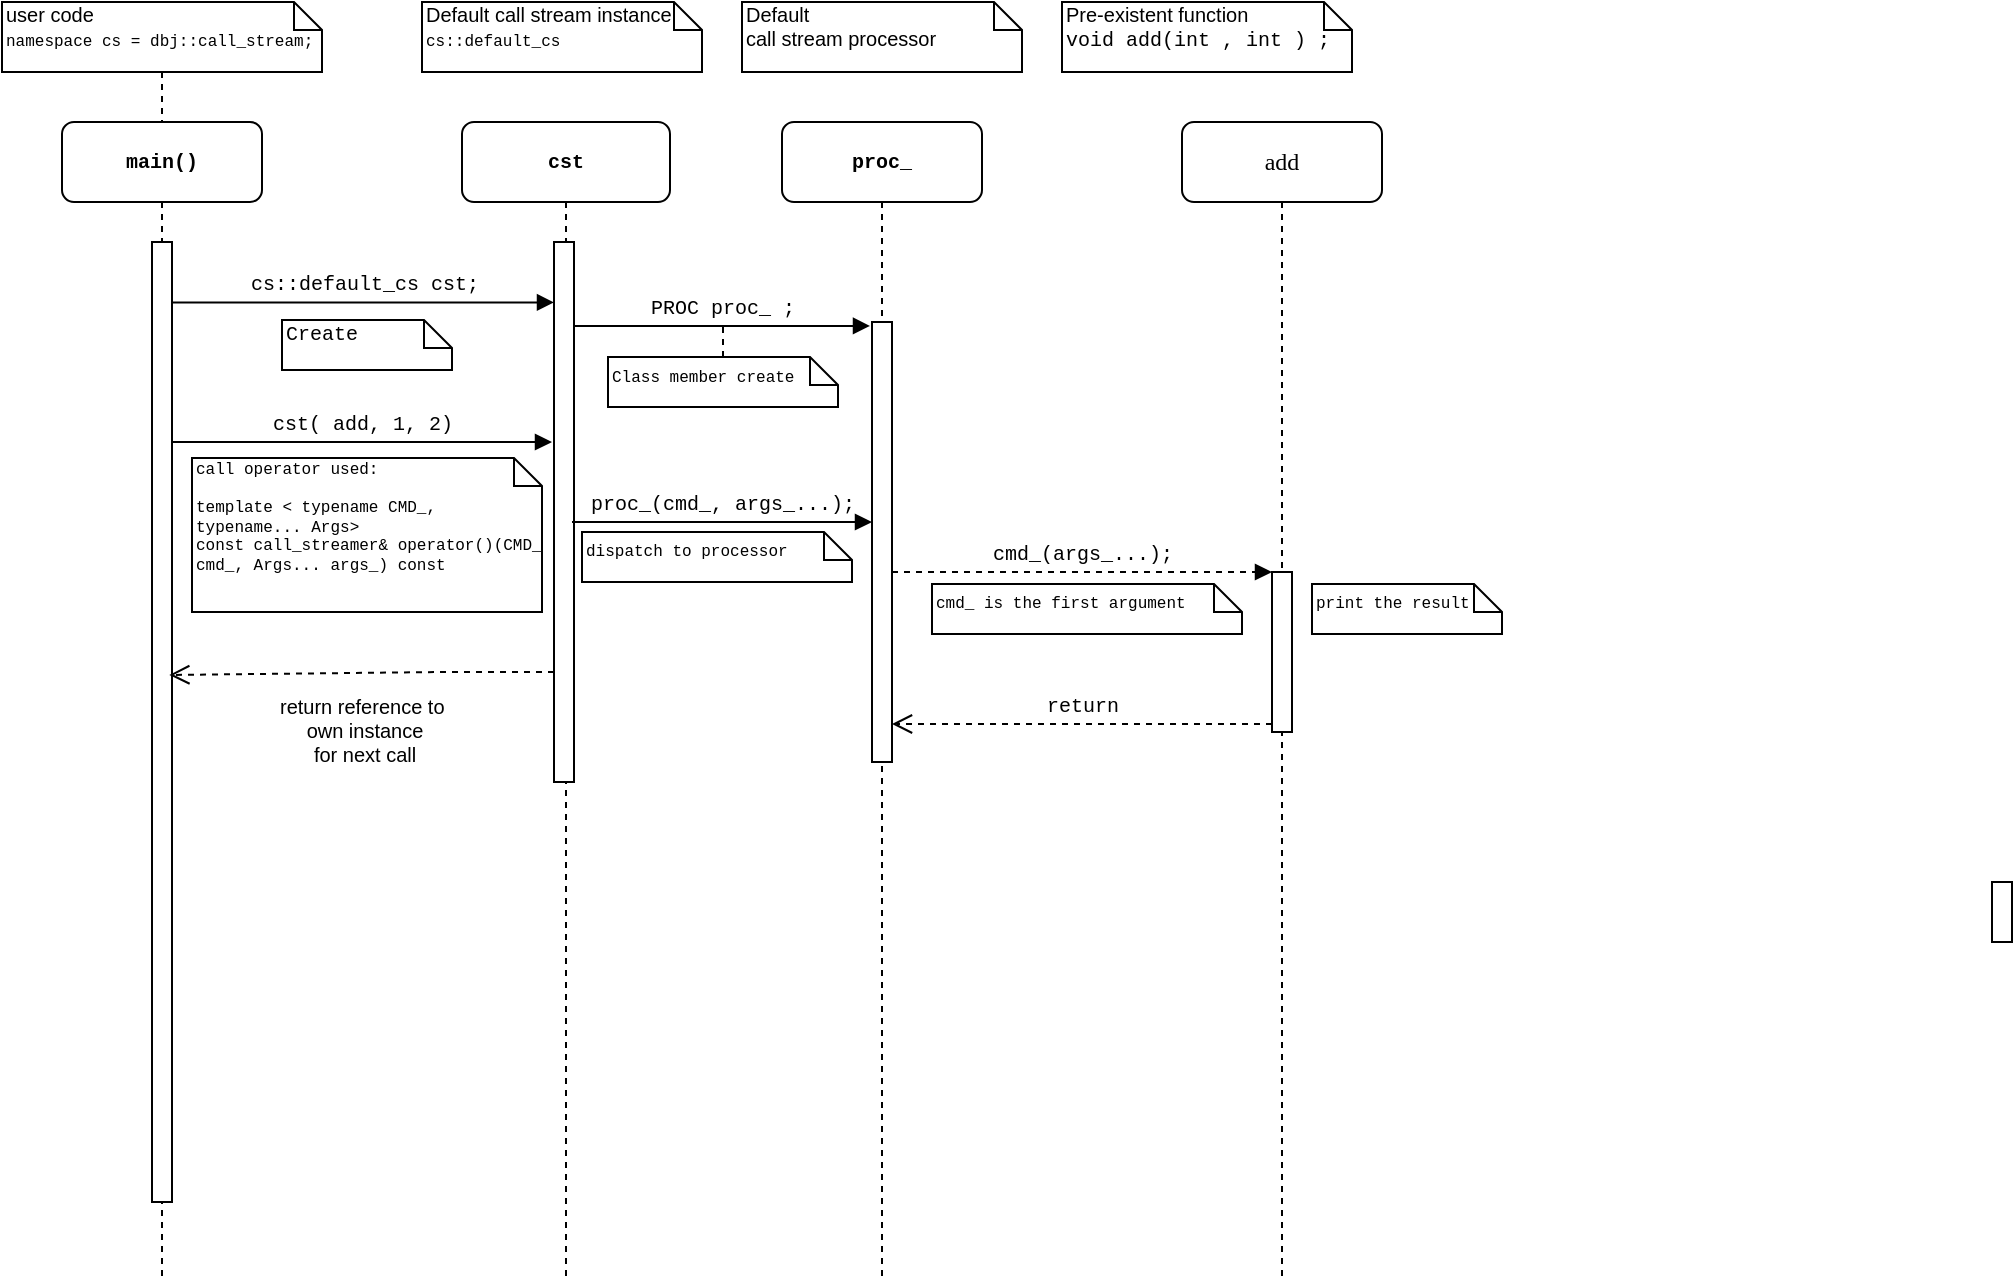 <mxfile version="10.8.2" type="github"><diagram name="Page-1" id="13e1069c-82ec-6db2-03f1-153e76fe0fe0"><mxGraphModel dx="465" dy="238" grid="1" gridSize="5" guides="1" tooltips="1" connect="1" arrows="1" fold="1" page="1" pageScale="1" pageWidth="1654" pageHeight="1169" background="#ffffff" math="0" shadow="0"><root><mxCell id="0"/><mxCell id="1" parent="0"/><mxCell id="7baba1c4bc27f4b0-2" value="&lt;font style=&quot;font-size: 10px&quot;&gt;cst&lt;/font&gt;" style="shape=umlLifeline;perimeter=lifelinePerimeter;whiteSpace=wrap;html=1;container=1;collapsible=0;recursiveResize=0;outlineConnect=0;rounded=1;shadow=0;comic=0;labelBackgroundColor=none;strokeColor=#000000;strokeWidth=1;fillColor=#FFFFFF;fontFamily=Courier New;fontSize=12;fontColor=#000000;align=center;fontStyle=1" parent="1" vertex="1"><mxGeometry x="240" y="80" width="104" height="580" as="geometry"/></mxCell><mxCell id="7baba1c4bc27f4b0-10" value="" style="html=1;points=[];perimeter=orthogonalPerimeter;rounded=0;shadow=0;comic=0;labelBackgroundColor=none;strokeColor=#000000;strokeWidth=1;fillColor=#FFFFFF;fontFamily=Verdana;fontSize=12;fontColor=#000000;align=center;" parent="7baba1c4bc27f4b0-2" vertex="1"><mxGeometry x="46" y="60" width="10" height="270" as="geometry"/></mxCell><mxCell id="7baba1c4bc27f4b0-3" value="&lt;font style=&quot;font-size: 10px&quot;&gt;proc_&lt;/font&gt;" style="shape=umlLifeline;perimeter=lifelinePerimeter;whiteSpace=wrap;html=1;container=1;collapsible=0;recursiveResize=0;outlineConnect=0;rounded=1;shadow=0;comic=0;labelBackgroundColor=none;strokeColor=#000000;strokeWidth=1;fillColor=#FFFFFF;fontFamily=Courier New;fontSize=12;fontColor=#000000;align=center;fontStyle=1" parent="1" vertex="1"><mxGeometry x="400" y="80" width="100" height="580" as="geometry"/></mxCell><mxCell id="7baba1c4bc27f4b0-13" value="" style="html=1;points=[];perimeter=orthogonalPerimeter;rounded=0;shadow=0;comic=0;labelBackgroundColor=none;strokeColor=#000000;strokeWidth=1;fillColor=#FFFFFF;fontFamily=Verdana;fontSize=12;fontColor=#000000;align=center;" parent="7baba1c4bc27f4b0-3" vertex="1"><mxGeometry x="45" y="100" width="10" height="220" as="geometry"/></mxCell><mxCell id="7baba1c4bc27f4b0-4" value="add" style="shape=umlLifeline;perimeter=lifelinePerimeter;whiteSpace=wrap;html=1;container=1;collapsible=0;recursiveResize=0;outlineConnect=0;rounded=1;shadow=0;comic=0;labelBackgroundColor=none;strokeColor=#000000;strokeWidth=1;fillColor=#FFFFFF;fontFamily=Verdana;fontSize=12;fontColor=#000000;align=center;" parent="1" vertex="1"><mxGeometry x="600" y="80" width="100" height="580" as="geometry"/></mxCell><mxCell id="iStF554f-nOKTjSdc0G1-41" value="" style="html=1;points=[];perimeter=orthogonalPerimeter;fontFamily=Helvetica;fontSize=10;" vertex="1" parent="7baba1c4bc27f4b0-4"><mxGeometry x="45" y="225" width="10" height="80" as="geometry"/></mxCell><mxCell id="7baba1c4bc27f4b0-8" value="main()" style="shape=umlLifeline;perimeter=lifelinePerimeter;whiteSpace=wrap;html=1;container=1;collapsible=0;recursiveResize=0;outlineConnect=0;rounded=1;shadow=0;comic=0;labelBackgroundColor=none;strokeColor=#000000;strokeWidth=1;fillColor=#FFFFFF;fontFamily=Courier New;fontSize=10;fontColor=#000000;align=center;fontStyle=1" parent="1" vertex="1"><mxGeometry x="40" y="80" width="100" height="580" as="geometry"/></mxCell><mxCell id="7baba1c4bc27f4b0-9" value="" style="html=1;points=[];perimeter=orthogonalPerimeter;rounded=0;shadow=0;comic=0;labelBackgroundColor=none;strokeColor=#000000;strokeWidth=1;fillColor=#FFFFFF;fontFamily=Verdana;fontSize=12;fontColor=#000000;align=center;" parent="7baba1c4bc27f4b0-8" vertex="1"><mxGeometry x="45" y="60" width="10" height="480" as="geometry"/></mxCell><mxCell id="iStF554f-nOKTjSdc0G1-34" style="edgeStyle=none;rounded=0;orthogonalLoop=1;jettySize=auto;html=1;entryX=0.46;entryY=-0.002;entryDx=0;entryDy=0;entryPerimeter=0;dashed=1;endArrow=none;endFill=0;fontFamily=Helvetica;fontSize=10;" edge="1" parent="7baba1c4bc27f4b0-8" source="7baba1c4bc27f4b0-8" target="7baba1c4bc27f4b0-9"><mxGeometry relative="1" as="geometry"/></mxCell><mxCell id="7baba1c4bc27f4b0-25" value="" style="html=1;points=[];perimeter=orthogonalPerimeter;rounded=0;shadow=0;comic=0;labelBackgroundColor=none;strokeColor=#000000;strokeWidth=1;fillColor=#FFFFFF;fontFamily=Verdana;fontSize=12;fontColor=#000000;align=center;" parent="1" vertex="1"><mxGeometry x="1005" y="460" width="10" height="30" as="geometry"/></mxCell><mxCell id="7baba1c4bc27f4b0-11" value="&lt;font face=&quot;Courier New&quot;&gt;cst( add, 1, 2)&lt;/font&gt;&lt;br&gt;" style="html=1;verticalAlign=bottom;endArrow=block;labelBackgroundColor=none;fontFamily=Helvetica;fontSize=10;edgeStyle=elbowEdgeStyle;elbow=vertical;" parent="1" source="7baba1c4bc27f4b0-9" edge="1"><mxGeometry relative="1" as="geometry"><mxPoint x="220" y="190" as="sourcePoint"/><mxPoint x="285" y="240" as="targetPoint"/><mxPoint as="offset"/></mxGeometry></mxCell><mxCell id="7baba1c4bc27f4b0-14" value="&lt;font face=&quot;Courier New&quot;&gt;proc_(cmd_, args_...);&lt;/font&gt;" style="html=1;verticalAlign=bottom;endArrow=block;labelBackgroundColor=none;fontFamily=Helvetica;fontSize=10;edgeStyle=elbowEdgeStyle;elbow=vertical;" parent="1" target="7baba1c4bc27f4b0-13" edge="1"><mxGeometry relative="1" as="geometry"><mxPoint x="295" y="280" as="sourcePoint"/><mxPoint x="435" y="280" as="targetPoint"/></mxGeometry></mxCell><mxCell id="iStF554f-nOKTjSdc0G1-30" value="" style="edgeStyle=none;rounded=0;orthogonalLoop=1;jettySize=auto;html=1;dashed=1;endArrow=none;endFill=0;fontFamily=Helvetica;fontSize=10;" edge="1" parent="1" source="7baba1c4bc27f4b0-40"><mxGeometry relative="1" as="geometry"><mxPoint x="90" y="80" as="targetPoint"/></mxGeometry></mxCell><mxCell id="7baba1c4bc27f4b0-40" value="user code&lt;br&gt;&lt;span&gt;&lt;font face=&quot;Courier New&quot; style=&quot;font-size: 8px&quot;&gt;namespace cs = dbj::call_stream;&lt;/font&gt;&lt;/span&gt;&lt;br&gt;" style="shape=note;whiteSpace=wrap;html=1;size=14;verticalAlign=top;align=left;spacingTop=-6;rounded=0;shadow=0;comic=0;labelBackgroundColor=none;strokeColor=#000000;strokeWidth=1;fillColor=#FFFFFF;fontFamily=Helvetica;fontSize=10;fontColor=#000000;" parent="1" vertex="1"><mxGeometry x="10" y="20" width="160" height="35" as="geometry"/></mxCell><mxCell id="7baba1c4bc27f4b0-41" value="Default call stream instance&lt;br&gt;&lt;font face=&quot;Courier New&quot; style=&quot;font-size: 8px&quot;&gt;cs::default_cs&lt;/font&gt;&lt;br&gt;" style="shape=note;whiteSpace=wrap;html=1;size=14;verticalAlign=top;align=left;spacingTop=-6;rounded=0;shadow=0;comic=0;labelBackgroundColor=none;strokeColor=#000000;strokeWidth=1;fillColor=#FFFFFF;fontFamily=Helvetica;fontSize=10;fontColor=#000000;" parent="1" vertex="1"><mxGeometry x="220" y="20" width="140" height="35" as="geometry"/></mxCell><mxCell id="7baba1c4bc27f4b0-42" value="Default &lt;br&gt;call stream processor" style="shape=note;whiteSpace=wrap;html=1;size=14;verticalAlign=top;align=left;spacingTop=-6;rounded=0;shadow=0;comic=0;labelBackgroundColor=none;strokeColor=#000000;strokeWidth=1;fillColor=#FFFFFF;fontFamily=Helvetica;fontSize=10;fontColor=#000000;" parent="1" vertex="1"><mxGeometry x="380" y="20" width="140" height="35" as="geometry"/></mxCell><mxCell id="7baba1c4bc27f4b0-43" value="Pre-existent function&lt;br&gt;&lt;font face=&quot;Courier New&quot;&gt;void add(int , int ) ;&lt;/font&gt;&lt;br&gt;" style="shape=note;whiteSpace=wrap;html=1;size=14;verticalAlign=top;align=left;spacingTop=-6;rounded=0;shadow=0;comic=0;labelBackgroundColor=none;strokeColor=#000000;strokeWidth=1;fillColor=#FFFFFF;fontFamily=Helvetica;fontSize=10;fontColor=#000000;" parent="1" vertex="1"><mxGeometry x="540" y="20" width="145" height="35" as="geometry"/></mxCell><mxCell id="iStF554f-nOKTjSdc0G1-1" value="return reference to&amp;nbsp;&lt;br style=&quot;font-size: 10px;&quot;&gt;own instance&lt;br style=&quot;font-size: 10px;&quot;&gt;for next call&lt;br style=&quot;font-size: 10px;&quot;&gt;" style="html=1;verticalAlign=bottom;endArrow=open;dashed=1;endSize=8;entryX=0.867;entryY=0.451;entryDx=0;entryDy=0;entryPerimeter=0;fontFamily=Helvetica;fontSize=10;" edge="1" parent="1" source="7baba1c4bc27f4b0-10" target="7baba1c4bc27f4b0-9"><mxGeometry y="50" relative="1" as="geometry"><mxPoint x="240" y="300" as="sourcePoint"/><mxPoint x="120" y="300" as="targetPoint"/><Array as="points"><mxPoint x="230" y="355"/></Array><mxPoint as="offset"/></mxGeometry></mxCell><mxCell id="iStF554f-nOKTjSdc0G1-26" value="&lt;span&gt;cs::default_cs cst;&lt;/span&gt;&lt;br style=&quot;font-size: 10px&quot;&gt;" style="html=1;verticalAlign=bottom;endArrow=block;exitX=1.02;exitY=0.063;exitDx=0;exitDy=0;exitPerimeter=0;fontSize=10;fontFamily=Courier New;" edge="1" parent="1" source="7baba1c4bc27f4b0-9" target="7baba1c4bc27f4b0-10"><mxGeometry width="80" relative="1" as="geometry"><mxPoint x="160" y="170" as="sourcePoint"/><mxPoint x="270" y="171" as="targetPoint"/></mxGeometry></mxCell><mxCell id="iStF554f-nOKTjSdc0G1-28" value="&lt;font style=&quot;font-size: 10px;&quot; face=&quot;Courier New&quot;&gt;Create&lt;/font&gt;&lt;br style=&quot;font-size: 10px;&quot;&gt;" style="shape=note;whiteSpace=wrap;html=1;size=14;verticalAlign=top;align=left;spacingTop=-6;fontStyle=0;fontSize=10;" vertex="1" parent="1"><mxGeometry x="150" y="179" width="85" height="25" as="geometry"/></mxCell><mxCell id="iStF554f-nOKTjSdc0G1-35" value="&lt;span style=&quot;font-size: 10px&quot;&gt;&lt;font face=&quot;Courier New&quot;&gt;PROC proc_ ;&lt;/font&gt;&lt;/span&gt;&lt;br&gt;" style="html=1;verticalAlign=bottom;endArrow=block;entryX=-0.1;entryY=0.009;entryDx=0;entryDy=0;entryPerimeter=0;" edge="1" parent="1" source="7baba1c4bc27f4b0-10" target="7baba1c4bc27f4b0-13"><mxGeometry width="80" relative="1" as="geometry"><mxPoint x="300" y="179" as="sourcePoint"/><mxPoint x="440" y="180" as="targetPoint"/><mxPoint as="offset"/></mxGeometry></mxCell><mxCell id="iStF554f-nOKTjSdc0G1-37" style="edgeStyle=none;rounded=0;orthogonalLoop=1;jettySize=auto;html=1;exitX=0.5;exitY=0;exitDx=0;exitDy=0;exitPerimeter=0;dashed=1;endArrow=none;endFill=0;fontFamily=Courier New;fontSize=10;" edge="1" parent="1" source="iStF554f-nOKTjSdc0G1-36"><mxGeometry relative="1" as="geometry"><mxPoint x="370.5" y="180" as="targetPoint"/></mxGeometry></mxCell><mxCell id="iStF554f-nOKTjSdc0G1-36" value="&lt;font style=&quot;font-size: 8px&quot; face=&quot;Courier New&quot;&gt;Class member create&lt;/font&gt;&lt;br&gt;" style="shape=note;whiteSpace=wrap;html=1;size=14;verticalAlign=top;align=left;spacingTop=-6;" vertex="1" parent="1"><mxGeometry x="313" y="197.5" width="115" height="25" as="geometry"/></mxCell><mxCell id="iStF554f-nOKTjSdc0G1-38" value="&lt;font style=&quot;font-size: 8px&quot; face=&quot;Courier New&quot;&gt;call operator used:&lt;br&gt;&lt;br style=&quot;font-size: 8px&quot;&gt;&lt;/font&gt;&lt;div style=&quot;font-size: 8px&quot;&gt;&lt;font face=&quot;Courier New&quot; style=&quot;font-size: 8px&quot;&gt;template &amp;lt; typename CMD_, typename... Args&amp;gt;&lt;/font&gt;&lt;/div&gt;&lt;div style=&quot;font-size: 8px&quot;&gt;&lt;font face=&quot;Courier New&quot; style=&quot;font-size: 8px&quot;&gt;const call_streamer&amp;amp; operator()(CMD_ cmd_, Args... args_) const&lt;/font&gt;&lt;/div&gt;" style="shape=note;whiteSpace=wrap;html=1;size=14;verticalAlign=top;align=left;spacingTop=-6;fontStyle=0;fontSize=8;" vertex="1" parent="1"><mxGeometry x="105" y="248" width="175" height="77" as="geometry"/></mxCell><mxCell id="iStF554f-nOKTjSdc0G1-42" value="&lt;font face=&quot;Courier New&quot;&gt;cmd_(args_...);&lt;/font&gt;" style="html=1;verticalAlign=bottom;endArrow=block;entryX=0;entryY=0;dashed=1;fontFamily=Helvetica;fontSize=10;" edge="1" target="iStF554f-nOKTjSdc0G1-41" parent="1"><mxGeometry relative="1" as="geometry"><mxPoint x="455" y="305" as="sourcePoint"/></mxGeometry></mxCell><mxCell id="iStF554f-nOKTjSdc0G1-43" value="return" style="html=1;verticalAlign=bottom;endArrow=open;dashed=1;endSize=8;exitX=0;exitY=0.95;fontFamily=Courier New;fontSize=10;" edge="1" source="iStF554f-nOKTjSdc0G1-41" parent="1"><mxGeometry relative="1" as="geometry"><mxPoint x="455" y="381" as="targetPoint"/></mxGeometry></mxCell><mxCell id="iStF554f-nOKTjSdc0G1-44" value="&lt;font style=&quot;font-size: 8px&quot; face=&quot;Courier New&quot;&gt;cmd_ is the first argument&lt;/font&gt;&lt;br&gt;" style="shape=note;whiteSpace=wrap;html=1;size=14;verticalAlign=top;align=left;spacingTop=-6;" vertex="1" parent="1"><mxGeometry x="475" y="311" width="155" height="25" as="geometry"/></mxCell><mxCell id="iStF554f-nOKTjSdc0G1-45" value="&lt;font style=&quot;font-size: 8px&quot; face=&quot;Courier New&quot;&gt;print the result&lt;/font&gt;&lt;br&gt;" style="shape=note;whiteSpace=wrap;html=1;size=14;verticalAlign=top;align=left;spacingTop=-6;" vertex="1" parent="1"><mxGeometry x="665" y="311" width="95" height="25" as="geometry"/></mxCell><mxCell id="iStF554f-nOKTjSdc0G1-46" value="&lt;font style=&quot;font-size: 8px&quot; face=&quot;Courier New&quot;&gt;dispatch to processor&lt;/font&gt;&lt;br&gt;" style="shape=note;whiteSpace=wrap;html=1;size=14;verticalAlign=top;align=left;spacingTop=-6;" vertex="1" parent="1"><mxGeometry x="300" y="285" width="135" height="25" as="geometry"/></mxCell></root></mxGraphModel></diagram></mxfile>